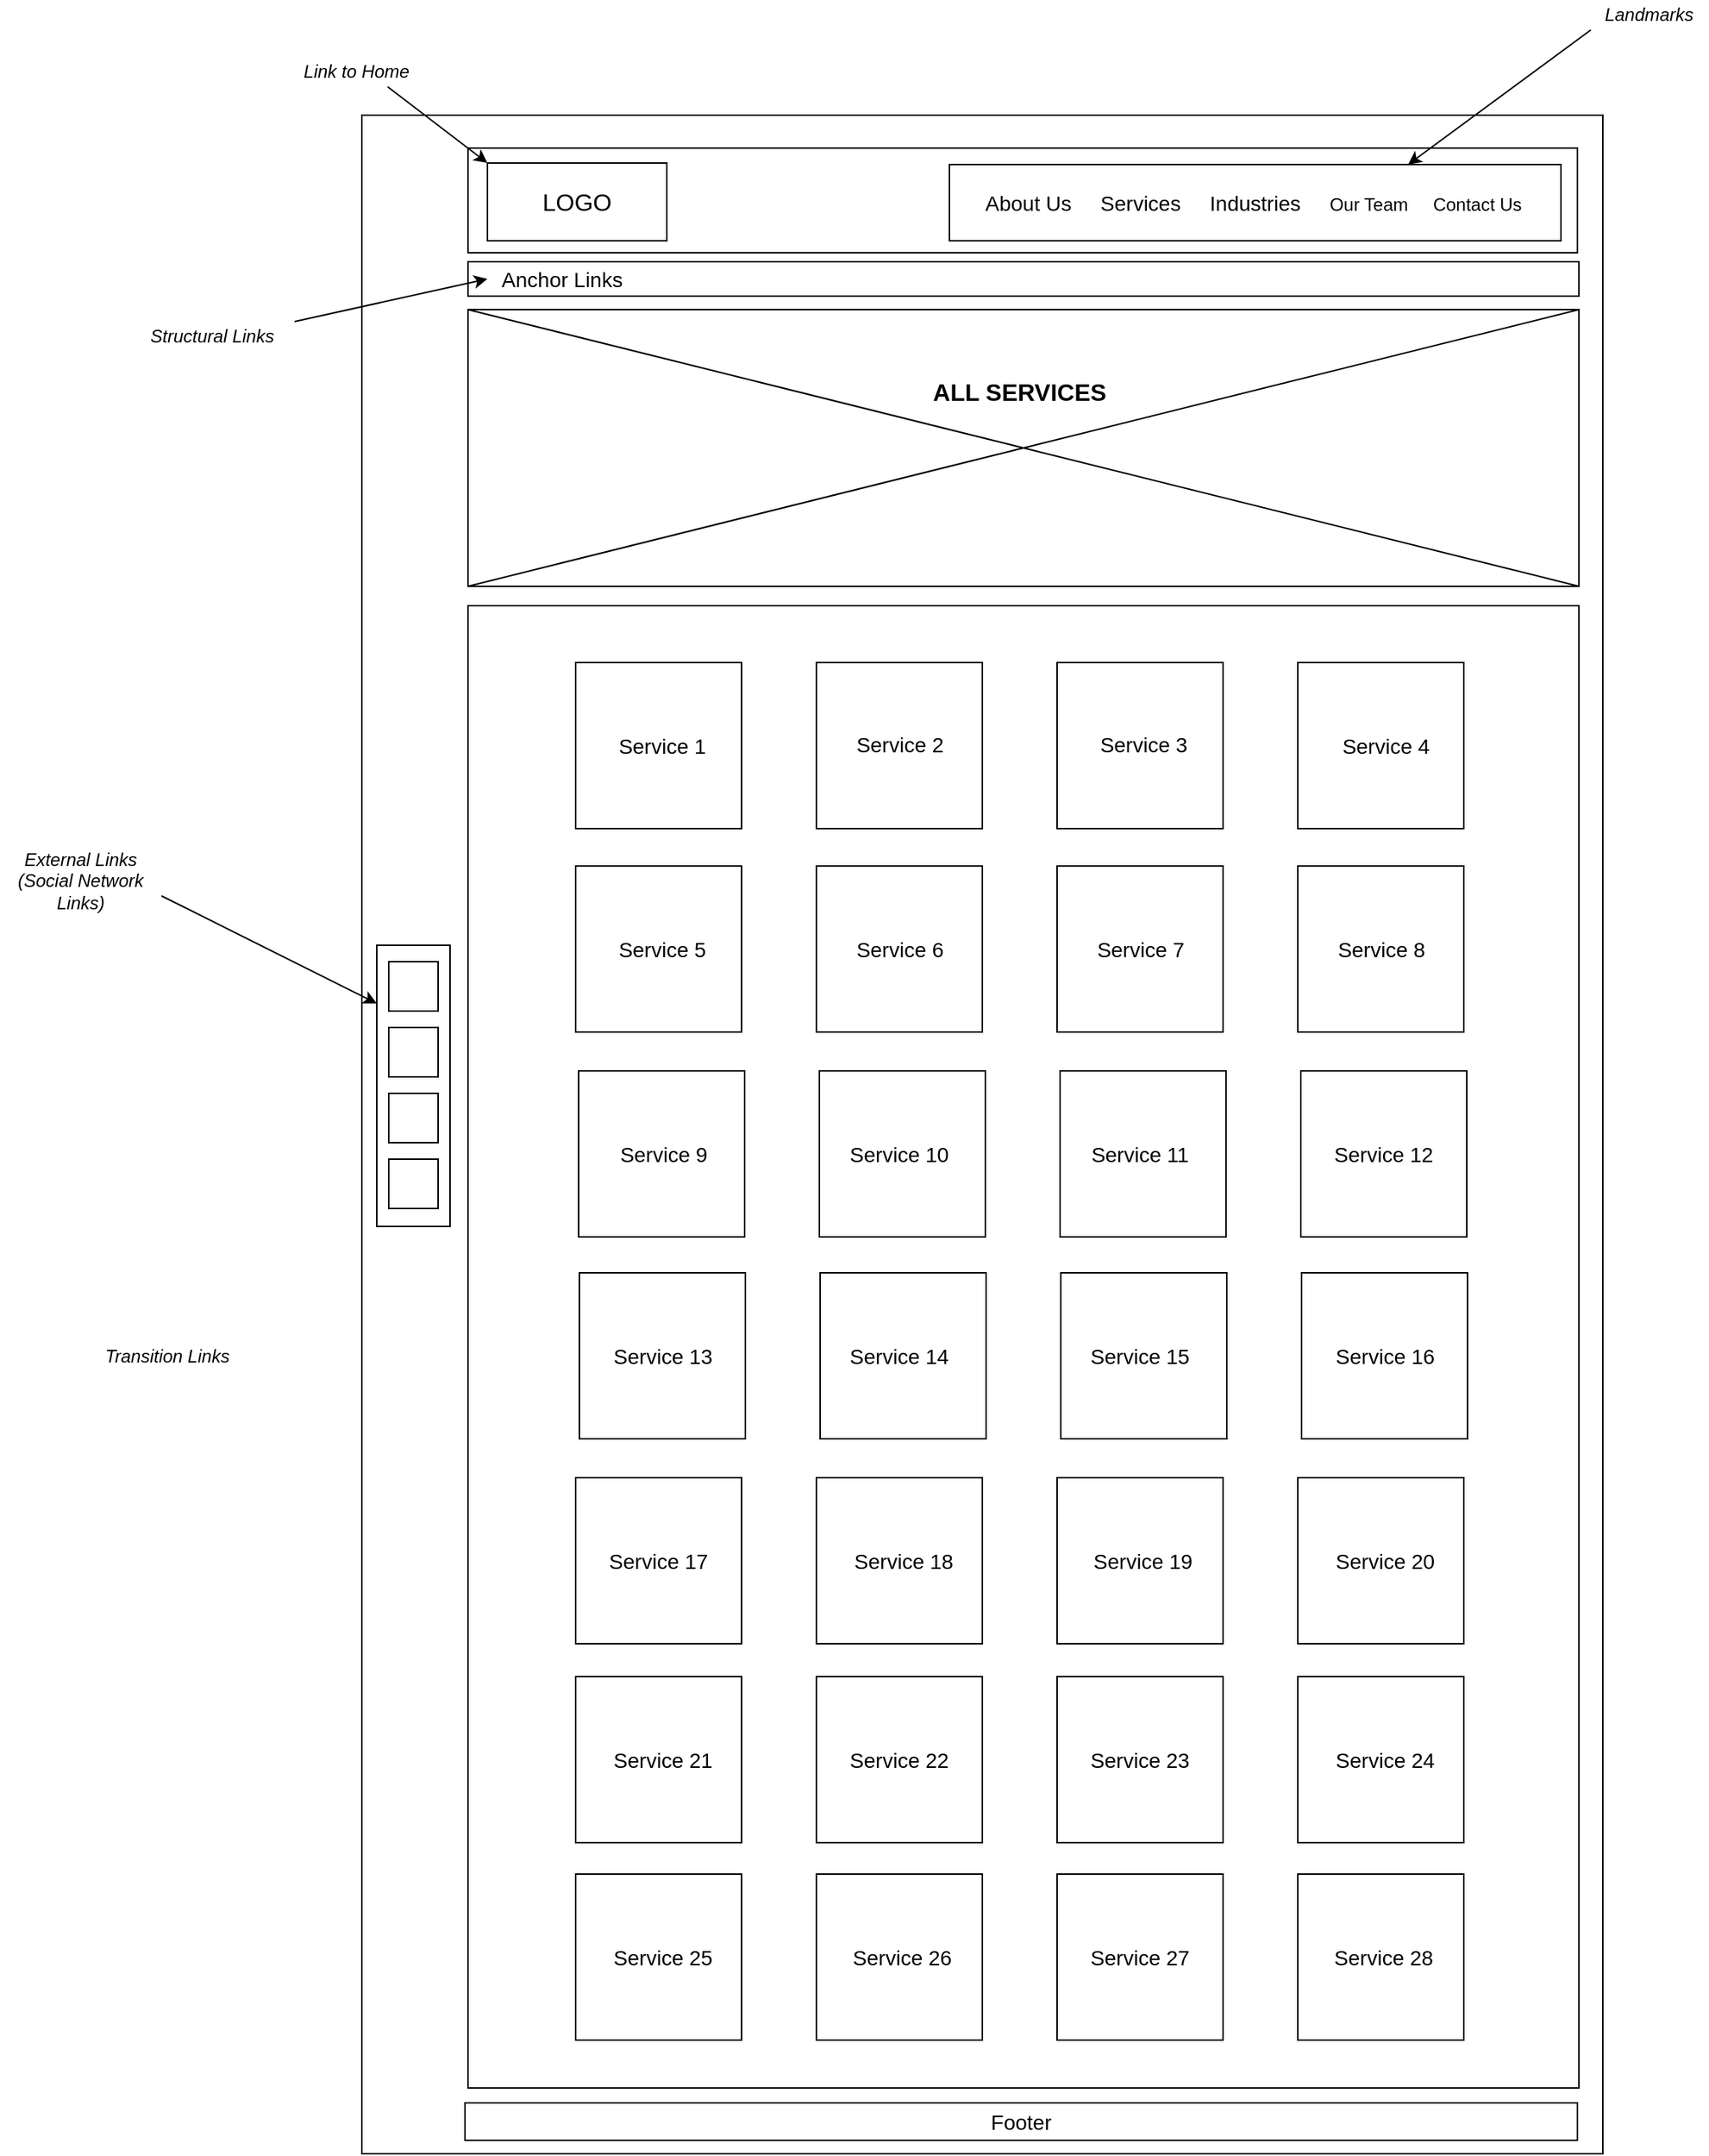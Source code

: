 <mxfile version="14.7.2" type="device"><diagram id="a87UVaZ-Os5_UeMNdmMl" name="Page-1"><mxGraphModel dx="1988" dy="1233" grid="0" gridSize="10" guides="1" tooltips="1" connect="1" arrows="1" fold="1" page="0" pageScale="1" pageWidth="850" pageHeight="1100" math="0" shadow="0"><root><mxCell id="0"/><mxCell id="1" parent="0"/><mxCell id="JYEP-GPGzD1MRdvZy-1S-18" value="" style="rounded=0;whiteSpace=wrap;html=1;fillColor=none;" vertex="1" parent="1"><mxGeometry x="14" y="-75" width="830" height="1363" as="geometry"/></mxCell><mxCell id="JYEP-GPGzD1MRdvZy-1S-19" value="" style="rounded=0;whiteSpace=wrap;html=1;fillColor=none;" vertex="1" parent="1"><mxGeometry x="85" y="-53" width="742" height="70" as="geometry"/></mxCell><mxCell id="JYEP-GPGzD1MRdvZy-1S-20" value="&lt;font style=&quot;font-size: 16px&quot;&gt;LOGO&lt;/font&gt;" style="rounded=0;whiteSpace=wrap;html=1;fillColor=none;" vertex="1" parent="1"><mxGeometry x="98" y="-43" width="120" height="52" as="geometry"/></mxCell><mxCell id="JYEP-GPGzD1MRdvZy-1S-21" value="" style="rounded=0;whiteSpace=wrap;html=1;strokeColor=#000000;fillColor=none;" vertex="1" parent="1"><mxGeometry x="407" y="-42" width="409" height="51" as="geometry"/></mxCell><mxCell id="JYEP-GPGzD1MRdvZy-1S-22" value="&lt;font style=&quot;font-size: 14px&quot;&gt;About Us&amp;nbsp;&amp;nbsp;&amp;nbsp;&amp;nbsp; Services&amp;nbsp;&amp;nbsp;&amp;nbsp;&amp;nbsp; Industries&amp;nbsp;&amp;nbsp;&amp;nbsp;&amp;nbsp; &lt;/font&gt;Our Team&amp;nbsp;&amp;nbsp;&amp;nbsp;&amp;nbsp; Contact Us" style="text;html=1;strokeColor=none;fillColor=none;align=left;verticalAlign=middle;whiteSpace=wrap;rounded=0;" vertex="1" parent="1"><mxGeometry x="429" y="-26.5" width="373" height="20" as="geometry"/></mxCell><mxCell id="JYEP-GPGzD1MRdvZy-1S-23" value="&lt;i&gt;Landmarks&lt;/i&gt;" style="text;html=1;strokeColor=none;fillColor=none;align=center;verticalAlign=middle;whiteSpace=wrap;rounded=0;" vertex="1" parent="1"><mxGeometry x="836" y="-152" width="78" height="20" as="geometry"/></mxCell><mxCell id="JYEP-GPGzD1MRdvZy-1S-24" value="" style="endArrow=classic;html=1;entryX=0.75;entryY=0;entryDx=0;entryDy=0;exitX=0;exitY=1;exitDx=0;exitDy=0;" edge="1" parent="1" source="JYEP-GPGzD1MRdvZy-1S-23" target="JYEP-GPGzD1MRdvZy-1S-21"><mxGeometry width="50" height="50" relative="1" as="geometry"><mxPoint x="879" y="-68" as="sourcePoint"/><mxPoint x="929" y="-118" as="targetPoint"/></mxGeometry></mxCell><mxCell id="JYEP-GPGzD1MRdvZy-1S-25" value="" style="endArrow=classic;html=1;entryX=0;entryY=0;entryDx=0;entryDy=0;exitX=0.75;exitY=1;exitDx=0;exitDy=0;" edge="1" parent="1" source="JYEP-GPGzD1MRdvZy-1S-26" target="JYEP-GPGzD1MRdvZy-1S-20"><mxGeometry width="50" height="50" relative="1" as="geometry"><mxPoint x="18" y="-91.0" as="sourcePoint"/><mxPoint x="68" y="-141" as="targetPoint"/></mxGeometry></mxCell><mxCell id="JYEP-GPGzD1MRdvZy-1S-26" value="&lt;i&gt;Link to Home&lt;/i&gt;" style="text;html=1;strokeColor=none;fillColor=none;align=center;verticalAlign=middle;whiteSpace=wrap;rounded=0;" vertex="1" parent="1"><mxGeometry x="-31" y="-114" width="83" height="20" as="geometry"/></mxCell><mxCell id="JYEP-GPGzD1MRdvZy-1S-27" value="" style="rounded=0;whiteSpace=wrap;html=1;fillColor=none;strokeColor=#000000;" vertex="1" parent="1"><mxGeometry x="85" y="23" width="743" height="23" as="geometry"/></mxCell><mxCell id="JYEP-GPGzD1MRdvZy-1S-28" value="&lt;font style=&quot;font-size: 14px&quot;&gt;Anchor Links&lt;/font&gt;" style="text;html=1;strokeColor=none;fillColor=none;align=center;verticalAlign=middle;whiteSpace=wrap;rounded=0;" vertex="1" parent="1"><mxGeometry x="98" y="26.5" width="100" height="16" as="geometry"/></mxCell><mxCell id="JYEP-GPGzD1MRdvZy-1S-29" value="&lt;i&gt;Structural Links&lt;/i&gt;" style="text;html=1;strokeColor=none;fillColor=none;align=center;verticalAlign=middle;whiteSpace=wrap;rounded=0;" vertex="1" parent="1"><mxGeometry x="-141" y="63" width="110" height="20" as="geometry"/></mxCell><mxCell id="JYEP-GPGzD1MRdvZy-1S-30" value="" style="endArrow=classic;html=1;entryX=0;entryY=0.5;entryDx=0;entryDy=0;exitX=1;exitY=0;exitDx=0;exitDy=0;" edge="1" parent="1" source="JYEP-GPGzD1MRdvZy-1S-29" target="JYEP-GPGzD1MRdvZy-1S-28"><mxGeometry width="50" height="50" relative="1" as="geometry"><mxPoint x="-22" y="32.0" as="sourcePoint"/><mxPoint x="28" y="-18" as="targetPoint"/></mxGeometry></mxCell><mxCell id="JYEP-GPGzD1MRdvZy-1S-31" value="" style="rounded=0;whiteSpace=wrap;html=1;fillColor=none;strokeColor=#000000;" vertex="1" parent="1"><mxGeometry x="85" y="55" width="743" height="185" as="geometry"/></mxCell><mxCell id="JYEP-GPGzD1MRdvZy-1S-32" value="" style="endArrow=none;html=1;entryX=0;entryY=0;entryDx=0;entryDy=0;exitX=1;exitY=1;exitDx=0;exitDy=0;" edge="1" parent="1" source="JYEP-GPGzD1MRdvZy-1S-31" target="JYEP-GPGzD1MRdvZy-1S-31"><mxGeometry width="50" height="50" relative="1" as="geometry"><mxPoint x="494" y="106" as="sourcePoint"/><mxPoint x="544" y="56" as="targetPoint"/></mxGeometry></mxCell><mxCell id="JYEP-GPGzD1MRdvZy-1S-33" value="" style="endArrow=none;html=1;entryX=1;entryY=0;entryDx=0;entryDy=0;exitX=0;exitY=1;exitDx=0;exitDy=0;" edge="1" parent="1" source="JYEP-GPGzD1MRdvZy-1S-31" target="JYEP-GPGzD1MRdvZy-1S-31"><mxGeometry width="50" height="50" relative="1" as="geometry"><mxPoint x="494" y="106" as="sourcePoint"/><mxPoint x="544" y="56" as="targetPoint"/></mxGeometry></mxCell><mxCell id="JYEP-GPGzD1MRdvZy-1S-34" value="&lt;b&gt;&lt;font style=&quot;font-size: 16px&quot;&gt;ALL SERVICES&lt;br&gt;&lt;/font&gt;&lt;/b&gt;" style="text;html=1;strokeColor=none;fillColor=none;align=center;verticalAlign=middle;whiteSpace=wrap;rounded=0;" vertex="1" parent="1"><mxGeometry x="388" y="100" width="132" height="20" as="geometry"/></mxCell><mxCell id="JYEP-GPGzD1MRdvZy-1S-53" value="&lt;font style=&quot;font-size: 14px&quot;&gt;Footer&lt;/font&gt;" style="rounded=0;whiteSpace=wrap;html=1;strokeColor=#000000;fillColor=none;" vertex="1" parent="1"><mxGeometry x="83" y="1254" width="744" height="25" as="geometry"/></mxCell><mxCell id="JYEP-GPGzD1MRdvZy-1S-54" value="" style="rounded=0;whiteSpace=wrap;html=1;strokeColor=#000000;fillColor=none;" vertex="1" parent="1"><mxGeometry x="24" y="480" width="49" height="188" as="geometry"/></mxCell><mxCell id="JYEP-GPGzD1MRdvZy-1S-55" value="" style="whiteSpace=wrap;html=1;aspect=fixed;strokeColor=#000000;fillColor=none;" vertex="1" parent="1"><mxGeometry x="32" y="491" width="33" height="33" as="geometry"/></mxCell><mxCell id="JYEP-GPGzD1MRdvZy-1S-56" value="" style="whiteSpace=wrap;html=1;aspect=fixed;strokeColor=#000000;fillColor=none;" vertex="1" parent="1"><mxGeometry x="32" y="535" width="33" height="33" as="geometry"/></mxCell><mxCell id="JYEP-GPGzD1MRdvZy-1S-57" value="" style="whiteSpace=wrap;html=1;aspect=fixed;strokeColor=#000000;fillColor=none;" vertex="1" parent="1"><mxGeometry x="32" y="579" width="33" height="33" as="geometry"/></mxCell><mxCell id="JYEP-GPGzD1MRdvZy-1S-58" value="" style="whiteSpace=wrap;html=1;aspect=fixed;strokeColor=#000000;fillColor=none;" vertex="1" parent="1"><mxGeometry x="32" y="623" width="33" height="33" as="geometry"/></mxCell><mxCell id="JYEP-GPGzD1MRdvZy-1S-59" value="&lt;i&gt;External Links (Social Network Links)&lt;/i&gt;" style="text;html=1;strokeColor=none;fillColor=none;align=center;verticalAlign=middle;whiteSpace=wrap;rounded=0;" vertex="1" parent="1"><mxGeometry x="-228" y="427" width="108" height="20" as="geometry"/></mxCell><mxCell id="JYEP-GPGzD1MRdvZy-1S-60" value="" style="endArrow=classic;html=1;entryX=0;entryY=0.207;entryDx=0;entryDy=0;entryPerimeter=0;exitX=1;exitY=1;exitDx=0;exitDy=0;" edge="1" parent="1" source="JYEP-GPGzD1MRdvZy-1S-59" target="JYEP-GPGzD1MRdvZy-1S-54"><mxGeometry width="50" height="50" relative="1" as="geometry"><mxPoint x="-111" y="602.0" as="sourcePoint"/><mxPoint x="-61" y="552" as="targetPoint"/></mxGeometry></mxCell><mxCell id="JYEP-GPGzD1MRdvZy-1S-61" value="&lt;i&gt;Transition Links&lt;/i&gt;" style="text;html=1;strokeColor=none;fillColor=none;align=center;verticalAlign=middle;whiteSpace=wrap;rounded=0;" vertex="1" parent="1"><mxGeometry x="-165" y="744.5" width="98" height="20" as="geometry"/></mxCell><mxCell id="JYEP-GPGzD1MRdvZy-1S-70" value="" style="whiteSpace=wrap;html=1;aspect=fixed;" vertex="1" parent="1"><mxGeometry x="157" y="291" width="111" height="111" as="geometry"/></mxCell><mxCell id="JYEP-GPGzD1MRdvZy-1S-71" value="" style="whiteSpace=wrap;html=1;aspect=fixed;" vertex="1" parent="1"><mxGeometry x="318" y="291" width="111" height="111" as="geometry"/></mxCell><mxCell id="JYEP-GPGzD1MRdvZy-1S-72" value="" style="whiteSpace=wrap;html=1;aspect=fixed;" vertex="1" parent="1"><mxGeometry x="479" y="291" width="111" height="111" as="geometry"/></mxCell><mxCell id="JYEP-GPGzD1MRdvZy-1S-73" value="" style="whiteSpace=wrap;html=1;aspect=fixed;" vertex="1" parent="1"><mxGeometry x="640" y="291" width="111" height="111" as="geometry"/></mxCell><mxCell id="JYEP-GPGzD1MRdvZy-1S-75" value="" style="whiteSpace=wrap;html=1;aspect=fixed;" vertex="1" parent="1"><mxGeometry x="157" y="427" width="111" height="111" as="geometry"/></mxCell><mxCell id="JYEP-GPGzD1MRdvZy-1S-76" value="" style="whiteSpace=wrap;html=1;aspect=fixed;" vertex="1" parent="1"><mxGeometry x="318" y="427" width="111" height="111" as="geometry"/></mxCell><mxCell id="JYEP-GPGzD1MRdvZy-1S-77" value="" style="whiteSpace=wrap;html=1;aspect=fixed;" vertex="1" parent="1"><mxGeometry x="479" y="427" width="111" height="111" as="geometry"/></mxCell><mxCell id="JYEP-GPGzD1MRdvZy-1S-78" value="" style="whiteSpace=wrap;html=1;aspect=fixed;" vertex="1" parent="1"><mxGeometry x="640" y="427" width="111" height="111" as="geometry"/></mxCell><mxCell id="JYEP-GPGzD1MRdvZy-1S-79" value="" style="whiteSpace=wrap;html=1;aspect=fixed;" vertex="1" parent="1"><mxGeometry x="159" y="564" width="111" height="111" as="geometry"/></mxCell><mxCell id="JYEP-GPGzD1MRdvZy-1S-80" value="" style="whiteSpace=wrap;html=1;aspect=fixed;" vertex="1" parent="1"><mxGeometry x="320" y="564" width="111" height="111" as="geometry"/></mxCell><mxCell id="JYEP-GPGzD1MRdvZy-1S-81" value="" style="whiteSpace=wrap;html=1;aspect=fixed;" vertex="1" parent="1"><mxGeometry x="481" y="564" width="111" height="111" as="geometry"/></mxCell><mxCell id="JYEP-GPGzD1MRdvZy-1S-82" value="" style="whiteSpace=wrap;html=1;aspect=fixed;" vertex="1" parent="1"><mxGeometry x="642" y="564" width="111" height="111" as="geometry"/></mxCell><mxCell id="JYEP-GPGzD1MRdvZy-1S-83" value="" style="whiteSpace=wrap;html=1;aspect=fixed;" vertex="1" parent="1"><mxGeometry x="159.5" y="699" width="111" height="111" as="geometry"/></mxCell><mxCell id="JYEP-GPGzD1MRdvZy-1S-84" value="" style="whiteSpace=wrap;html=1;aspect=fixed;" vertex="1" parent="1"><mxGeometry x="320.5" y="699" width="111" height="111" as="geometry"/></mxCell><mxCell id="JYEP-GPGzD1MRdvZy-1S-85" value="" style="whiteSpace=wrap;html=1;aspect=fixed;" vertex="1" parent="1"><mxGeometry x="481.5" y="699" width="111" height="111" as="geometry"/></mxCell><mxCell id="JYEP-GPGzD1MRdvZy-1S-86" value="" style="whiteSpace=wrap;html=1;aspect=fixed;" vertex="1" parent="1"><mxGeometry x="642.5" y="699" width="111" height="111" as="geometry"/></mxCell><mxCell id="JYEP-GPGzD1MRdvZy-1S-87" value="" style="whiteSpace=wrap;html=1;aspect=fixed;" vertex="1" parent="1"><mxGeometry x="157" y="836" width="111" height="111" as="geometry"/></mxCell><mxCell id="JYEP-GPGzD1MRdvZy-1S-88" value="" style="whiteSpace=wrap;html=1;aspect=fixed;" vertex="1" parent="1"><mxGeometry x="318" y="836" width="111" height="111" as="geometry"/></mxCell><mxCell id="JYEP-GPGzD1MRdvZy-1S-89" value="" style="whiteSpace=wrap;html=1;aspect=fixed;" vertex="1" parent="1"><mxGeometry x="479" y="836" width="111" height="111" as="geometry"/></mxCell><mxCell id="JYEP-GPGzD1MRdvZy-1S-90" value="" style="whiteSpace=wrap;html=1;aspect=fixed;" vertex="1" parent="1"><mxGeometry x="640" y="836" width="111" height="111" as="geometry"/></mxCell><mxCell id="JYEP-GPGzD1MRdvZy-1S-91" value="" style="whiteSpace=wrap;html=1;aspect=fixed;" vertex="1" parent="1"><mxGeometry x="157" y="969" width="111" height="111" as="geometry"/></mxCell><mxCell id="JYEP-GPGzD1MRdvZy-1S-92" value="" style="whiteSpace=wrap;html=1;aspect=fixed;" vertex="1" parent="1"><mxGeometry x="318" y="969" width="111" height="111" as="geometry"/></mxCell><mxCell id="JYEP-GPGzD1MRdvZy-1S-93" value="" style="whiteSpace=wrap;html=1;aspect=fixed;" vertex="1" parent="1"><mxGeometry x="479" y="969" width="111" height="111" as="geometry"/></mxCell><mxCell id="JYEP-GPGzD1MRdvZy-1S-94" value="" style="whiteSpace=wrap;html=1;aspect=fixed;" vertex="1" parent="1"><mxGeometry x="640" y="969" width="111" height="111" as="geometry"/></mxCell><mxCell id="JYEP-GPGzD1MRdvZy-1S-95" value="" style="whiteSpace=wrap;html=1;aspect=fixed;" vertex="1" parent="1"><mxGeometry x="157" y="1101" width="111" height="111" as="geometry"/></mxCell><mxCell id="JYEP-GPGzD1MRdvZy-1S-96" value="" style="whiteSpace=wrap;html=1;aspect=fixed;" vertex="1" parent="1"><mxGeometry x="318" y="1101" width="111" height="111" as="geometry"/></mxCell><mxCell id="JYEP-GPGzD1MRdvZy-1S-97" value="" style="whiteSpace=wrap;html=1;aspect=fixed;" vertex="1" parent="1"><mxGeometry x="479" y="1101" width="111" height="111" as="geometry"/></mxCell><mxCell id="JYEP-GPGzD1MRdvZy-1S-98" value="" style="whiteSpace=wrap;html=1;aspect=fixed;" vertex="1" parent="1"><mxGeometry x="640" y="1101" width="111" height="111" as="geometry"/></mxCell><mxCell id="JYEP-GPGzD1MRdvZy-1S-99" value="" style="rounded=0;whiteSpace=wrap;html=1;fillColor=none;" vertex="1" parent="1"><mxGeometry x="85" y="253" width="743" height="991" as="geometry"/></mxCell><mxCell id="JYEP-GPGzD1MRdvZy-1S-101" value="&lt;font style=&quot;font-size: 14px&quot;&gt;Service 1&lt;/font&gt;" style="text;html=1;strokeColor=none;fillColor=none;align=center;verticalAlign=middle;whiteSpace=wrap;rounded=0;" vertex="1" parent="1"><mxGeometry x="181.75" y="336.5" width="65.5" height="20" as="geometry"/></mxCell><mxCell id="JYEP-GPGzD1MRdvZy-1S-103" value="&lt;font style=&quot;font-size: 14px&quot;&gt;Service 2&lt;br&gt;&lt;/font&gt;" style="text;html=1;strokeColor=none;fillColor=none;align=center;verticalAlign=middle;whiteSpace=wrap;rounded=0;" vertex="1" parent="1"><mxGeometry x="341" y="336" width="65.5" height="20" as="geometry"/></mxCell><mxCell id="JYEP-GPGzD1MRdvZy-1S-104" value="&lt;font style=&quot;font-size: 14px&quot;&gt;Service 3&lt;br&gt;&lt;/font&gt;" style="text;html=1;strokeColor=none;fillColor=none;align=center;verticalAlign=middle;whiteSpace=wrap;rounded=0;" vertex="1" parent="1"><mxGeometry x="504.25" y="336" width="65.5" height="20" as="geometry"/></mxCell><mxCell id="JYEP-GPGzD1MRdvZy-1S-105" value="&lt;font style=&quot;font-size: 14px&quot;&gt;Service 4&lt;br&gt;&lt;/font&gt;" style="text;html=1;strokeColor=none;fillColor=none;align=center;verticalAlign=middle;whiteSpace=wrap;rounded=0;" vertex="1" parent="1"><mxGeometry x="666" y="337" width="65.5" height="20" as="geometry"/></mxCell><mxCell id="JYEP-GPGzD1MRdvZy-1S-106" value="&lt;font style=&quot;font-size: 14px&quot;&gt;Service 5&lt;br&gt;&lt;/font&gt;" style="text;html=1;strokeColor=none;fillColor=none;align=center;verticalAlign=middle;whiteSpace=wrap;rounded=0;" vertex="1" parent="1"><mxGeometry x="181.75" y="472.5" width="65.5" height="20" as="geometry"/></mxCell><mxCell id="JYEP-GPGzD1MRdvZy-1S-108" value="&lt;font style=&quot;font-size: 14px&quot;&gt;Service 6&lt;br&gt;&lt;/font&gt;" style="text;html=1;strokeColor=none;fillColor=none;align=center;verticalAlign=middle;whiteSpace=wrap;rounded=0;" vertex="1" parent="1"><mxGeometry x="341" y="473" width="65.5" height="20" as="geometry"/></mxCell><mxCell id="JYEP-GPGzD1MRdvZy-1S-109" value="&lt;font style=&quot;font-size: 14px&quot;&gt;Service 7&lt;br&gt;&lt;/font&gt;" style="text;html=1;strokeColor=none;fillColor=none;align=center;verticalAlign=middle;whiteSpace=wrap;rounded=0;" vertex="1" parent="1"><mxGeometry x="502" y="473" width="65.5" height="20" as="geometry"/></mxCell><mxCell id="JYEP-GPGzD1MRdvZy-1S-110" value="&lt;font style=&quot;font-size: 14px&quot;&gt;Service 8&lt;br&gt;&lt;/font&gt;" style="text;html=1;strokeColor=none;fillColor=none;align=center;verticalAlign=middle;whiteSpace=wrap;rounded=0;" vertex="1" parent="1"><mxGeometry x="663" y="473" width="65.5" height="20" as="geometry"/></mxCell><mxCell id="JYEP-GPGzD1MRdvZy-1S-111" value="&lt;font style=&quot;font-size: 14px&quot;&gt;Service 9&lt;br&gt;&lt;/font&gt;" style="text;html=1;strokeColor=none;fillColor=none;align=center;verticalAlign=middle;whiteSpace=wrap;rounded=0;" vertex="1" parent="1"><mxGeometry x="183" y="610" width="65.5" height="20" as="geometry"/></mxCell><mxCell id="JYEP-GPGzD1MRdvZy-1S-112" value="&lt;font style=&quot;font-size: 14px&quot;&gt;Service 10&lt;br&gt;&lt;/font&gt;" style="text;html=1;strokeColor=none;fillColor=none;align=center;verticalAlign=middle;whiteSpace=wrap;rounded=0;" vertex="1" parent="1"><mxGeometry x="337" y="610" width="73" height="20" as="geometry"/></mxCell><mxCell id="JYEP-GPGzD1MRdvZy-1S-114" value="&lt;div&gt;&lt;font style=&quot;font-size: 14px&quot;&gt;Service 11&lt;/font&gt;&lt;/div&gt;" style="text;html=1;strokeColor=none;fillColor=none;align=center;verticalAlign=middle;whiteSpace=wrap;rounded=0;" vertex="1" parent="1"><mxGeometry x="498" y="610" width="73" height="20" as="geometry"/></mxCell><mxCell id="JYEP-GPGzD1MRdvZy-1S-115" value="&lt;font style=&quot;font-size: 14px&quot;&gt;Service 12&lt;/font&gt;" style="text;html=1;strokeColor=none;fillColor=none;align=center;verticalAlign=middle;whiteSpace=wrap;rounded=0;" vertex="1" parent="1"><mxGeometry x="661" y="610" width="73" height="20" as="geometry"/></mxCell><mxCell id="JYEP-GPGzD1MRdvZy-1S-116" value="&lt;font style=&quot;font-size: 14px&quot;&gt;Service 13&lt;/font&gt;" style="text;html=1;strokeColor=none;fillColor=none;align=center;verticalAlign=middle;whiteSpace=wrap;rounded=0;" vertex="1" parent="1"><mxGeometry x="179" y="745" width="73" height="20" as="geometry"/></mxCell><mxCell id="JYEP-GPGzD1MRdvZy-1S-117" value="&lt;font style=&quot;font-size: 14px&quot;&gt;Service 14&lt;/font&gt;" style="text;html=1;strokeColor=none;fillColor=none;align=center;verticalAlign=middle;whiteSpace=wrap;rounded=0;" vertex="1" parent="1"><mxGeometry x="337" y="745" width="73" height="20" as="geometry"/></mxCell><mxCell id="JYEP-GPGzD1MRdvZy-1S-118" value="&lt;font style=&quot;font-size: 14px&quot;&gt;Service 15&lt;/font&gt;" style="text;html=1;strokeColor=none;fillColor=none;align=center;verticalAlign=middle;whiteSpace=wrap;rounded=0;" vertex="1" parent="1"><mxGeometry x="498" y="745" width="73" height="20" as="geometry"/></mxCell><mxCell id="JYEP-GPGzD1MRdvZy-1S-119" value="&lt;font style=&quot;font-size: 14px&quot;&gt;Service 16&lt;/font&gt;" style="text;html=1;strokeColor=none;fillColor=none;align=center;verticalAlign=middle;whiteSpace=wrap;rounded=0;" vertex="1" parent="1"><mxGeometry x="662" y="745" width="73" height="20" as="geometry"/></mxCell><mxCell id="JYEP-GPGzD1MRdvZy-1S-120" value="&lt;font style=&quot;font-size: 14px&quot;&gt;Service 17&lt;/font&gt;" style="text;html=1;strokeColor=none;fillColor=none;align=center;verticalAlign=middle;whiteSpace=wrap;rounded=0;" vertex="1" parent="1"><mxGeometry x="176" y="882" width="73" height="20" as="geometry"/></mxCell><mxCell id="JYEP-GPGzD1MRdvZy-1S-121" value="&lt;font style=&quot;font-size: 14px&quot;&gt;Service 18&lt;/font&gt;" style="text;html=1;strokeColor=none;fillColor=none;align=center;verticalAlign=middle;whiteSpace=wrap;rounded=0;" vertex="1" parent="1"><mxGeometry x="340" y="882" width="73" height="20" as="geometry"/></mxCell><mxCell id="JYEP-GPGzD1MRdvZy-1S-122" value="&lt;font style=&quot;font-size: 14px&quot;&gt;Service 19&lt;/font&gt;" style="text;html=1;strokeColor=none;fillColor=none;align=center;verticalAlign=middle;whiteSpace=wrap;rounded=0;" vertex="1" parent="1"><mxGeometry x="500" y="882" width="73" height="20" as="geometry"/></mxCell><mxCell id="JYEP-GPGzD1MRdvZy-1S-123" value="&lt;font style=&quot;font-size: 14px&quot;&gt;Service 20&lt;br&gt;&lt;/font&gt;" style="text;html=1;strokeColor=none;fillColor=none;align=center;verticalAlign=middle;whiteSpace=wrap;rounded=0;" vertex="1" parent="1"><mxGeometry x="662" y="882" width="73" height="20" as="geometry"/></mxCell><mxCell id="JYEP-GPGzD1MRdvZy-1S-124" value="&lt;font style=&quot;font-size: 14px&quot;&gt;Service 21&lt;br&gt;&lt;/font&gt;" style="text;html=1;strokeColor=none;fillColor=none;align=center;verticalAlign=middle;whiteSpace=wrap;rounded=0;" vertex="1" parent="1"><mxGeometry x="179" y="1015" width="73" height="20" as="geometry"/></mxCell><mxCell id="JYEP-GPGzD1MRdvZy-1S-125" value="&lt;font style=&quot;font-size: 14px&quot;&gt;Service 22&lt;br&gt;&lt;/font&gt;" style="text;html=1;strokeColor=none;fillColor=none;align=center;verticalAlign=middle;whiteSpace=wrap;rounded=0;" vertex="1" parent="1"><mxGeometry x="337" y="1015" width="73" height="20" as="geometry"/></mxCell><mxCell id="JYEP-GPGzD1MRdvZy-1S-126" value="&lt;font style=&quot;font-size: 14px&quot;&gt;Service 23&lt;br&gt;&lt;/font&gt;" style="text;html=1;strokeColor=none;fillColor=none;align=center;verticalAlign=middle;whiteSpace=wrap;rounded=0;" vertex="1" parent="1"><mxGeometry x="498" y="1015" width="73" height="20" as="geometry"/></mxCell><mxCell id="JYEP-GPGzD1MRdvZy-1S-127" value="&lt;font style=&quot;font-size: 14px&quot;&gt;Service 24&lt;br&gt;&lt;/font&gt;" style="text;html=1;strokeColor=none;fillColor=none;align=center;verticalAlign=middle;whiteSpace=wrap;rounded=0;" vertex="1" parent="1"><mxGeometry x="662" y="1015" width="73" height="20" as="geometry"/></mxCell><mxCell id="JYEP-GPGzD1MRdvZy-1S-128" value="&lt;font style=&quot;font-size: 14px&quot;&gt;Service 25&lt;br&gt;&lt;/font&gt;" style="text;html=1;strokeColor=none;fillColor=none;align=center;verticalAlign=middle;whiteSpace=wrap;rounded=0;" vertex="1" parent="1"><mxGeometry x="179" y="1147" width="73" height="20" as="geometry"/></mxCell><mxCell id="JYEP-GPGzD1MRdvZy-1S-129" value="&lt;font style=&quot;font-size: 14px&quot;&gt;Service 26&lt;br&gt;&lt;/font&gt;" style="text;html=1;strokeColor=none;fillColor=none;align=center;verticalAlign=middle;whiteSpace=wrap;rounded=0;" vertex="1" parent="1"><mxGeometry x="339" y="1147" width="73" height="20" as="geometry"/></mxCell><mxCell id="JYEP-GPGzD1MRdvZy-1S-130" value="&lt;font style=&quot;font-size: 14px&quot;&gt;Service 27&lt;br&gt;&lt;/font&gt;" style="text;html=1;strokeColor=none;fillColor=none;align=center;verticalAlign=middle;whiteSpace=wrap;rounded=0;" vertex="1" parent="1"><mxGeometry x="498" y="1147" width="73" height="20" as="geometry"/></mxCell><mxCell id="JYEP-GPGzD1MRdvZy-1S-131" value="&lt;font style=&quot;font-size: 14px&quot;&gt;Service 28&lt;br&gt;&lt;/font&gt;" style="text;html=1;strokeColor=none;fillColor=none;align=center;verticalAlign=middle;whiteSpace=wrap;rounded=0;" vertex="1" parent="1"><mxGeometry x="661" y="1147" width="73" height="20" as="geometry"/></mxCell></root></mxGraphModel></diagram></mxfile>